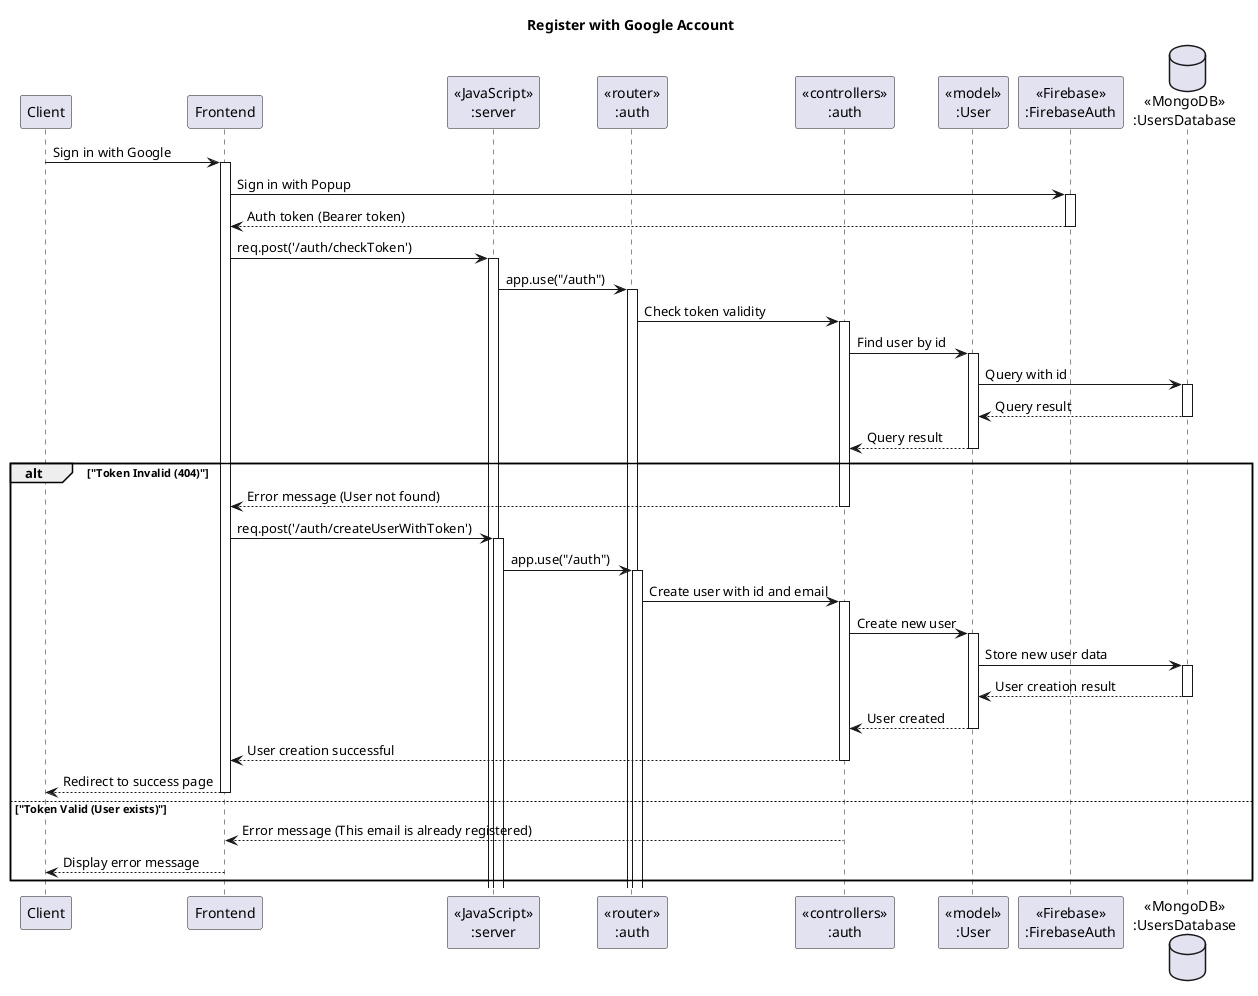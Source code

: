 @startuml Register with Google Account
title "Register with Google Account"

participant "Client" as client
participant "Frontend" as frontend
participant "<<JavaScript>>\n:server" as server
participant "<<router>>\n:auth" as routerAuth
participant "<<controllers>>\n:auth" as controllersAuth
participant "<<model>>\n:User" as modelUser
participant "<<Firebase>>\n:FirebaseAuth" as firebaseAuth
database "<<MongoDB>>\n:UsersDatabase" as usersDatabase

client -> frontend ++ : Sign in with Google
frontend -> firebaseAuth ++ : Sign in with Popup
firebaseAuth --> frontend -- : Auth token (Bearer token)

frontend -> server ++ : req.post('/auth/checkToken')
server -> routerAuth ++ : app.use("/auth")
routerAuth -> controllersAuth ++ : Check token validity
controllersAuth -> modelUser ++ : Find user by id
modelUser -> usersDatabase ++ : Query with id
usersDatabase --> modelUser -- : Query result
modelUser --> controllersAuth -- : Query result

alt "Token Invalid (404)"
controllersAuth --> frontend -- : Error message (User not found)
frontend -> server ++ : req.post('/auth/createUserWithToken')
server -> routerAuth ++ : app.use("/auth")
routerAuth -> controllersAuth ++ : Create user with id and email
controllersAuth -> modelUser ++ : Create new user
modelUser -> usersDatabase ++ : Store new user data
usersDatabase --> modelUser -- : User creation result
modelUser --> controllersAuth -- : User created
controllersAuth --> frontend -- : User creation successful
frontend --> client -- : Redirect to success page

else "Token Valid (User exists)"
controllersAuth --> frontend -- : Error message (This email is already registered)
frontend --> client -- : Display error message
end

@enduml
